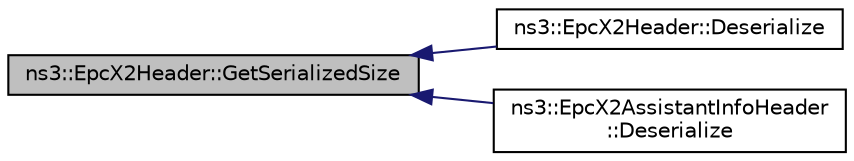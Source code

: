 digraph "ns3::EpcX2Header::GetSerializedSize"
{
  edge [fontname="Helvetica",fontsize="10",labelfontname="Helvetica",labelfontsize="10"];
  node [fontname="Helvetica",fontsize="10",shape=record];
  rankdir="LR";
  Node1 [label="ns3::EpcX2Header::GetSerializedSize",height=0.2,width=0.4,color="black", fillcolor="grey75", style="filled", fontcolor="black"];
  Node1 -> Node2 [dir="back",color="midnightblue",fontsize="10",style="solid"];
  Node2 [label="ns3::EpcX2Header::Deserialize",height=0.2,width=0.4,color="black", fillcolor="white", style="filled",URL="$da/d09/classns3_1_1EpcX2Header.html#a82e58d8c30d9b8b58ee4ed8e61cffc52"];
  Node1 -> Node3 [dir="back",color="midnightblue",fontsize="10",style="solid"];
  Node3 [label="ns3::EpcX2AssistantInfoHeader\l::Deserialize",height=0.2,width=0.4,color="black", fillcolor="white", style="filled",URL="$dc/da7/classns3_1_1EpcX2AssistantInfoHeader.html#af56c3034b3963ab2c7bb7e0303761998"];
}
